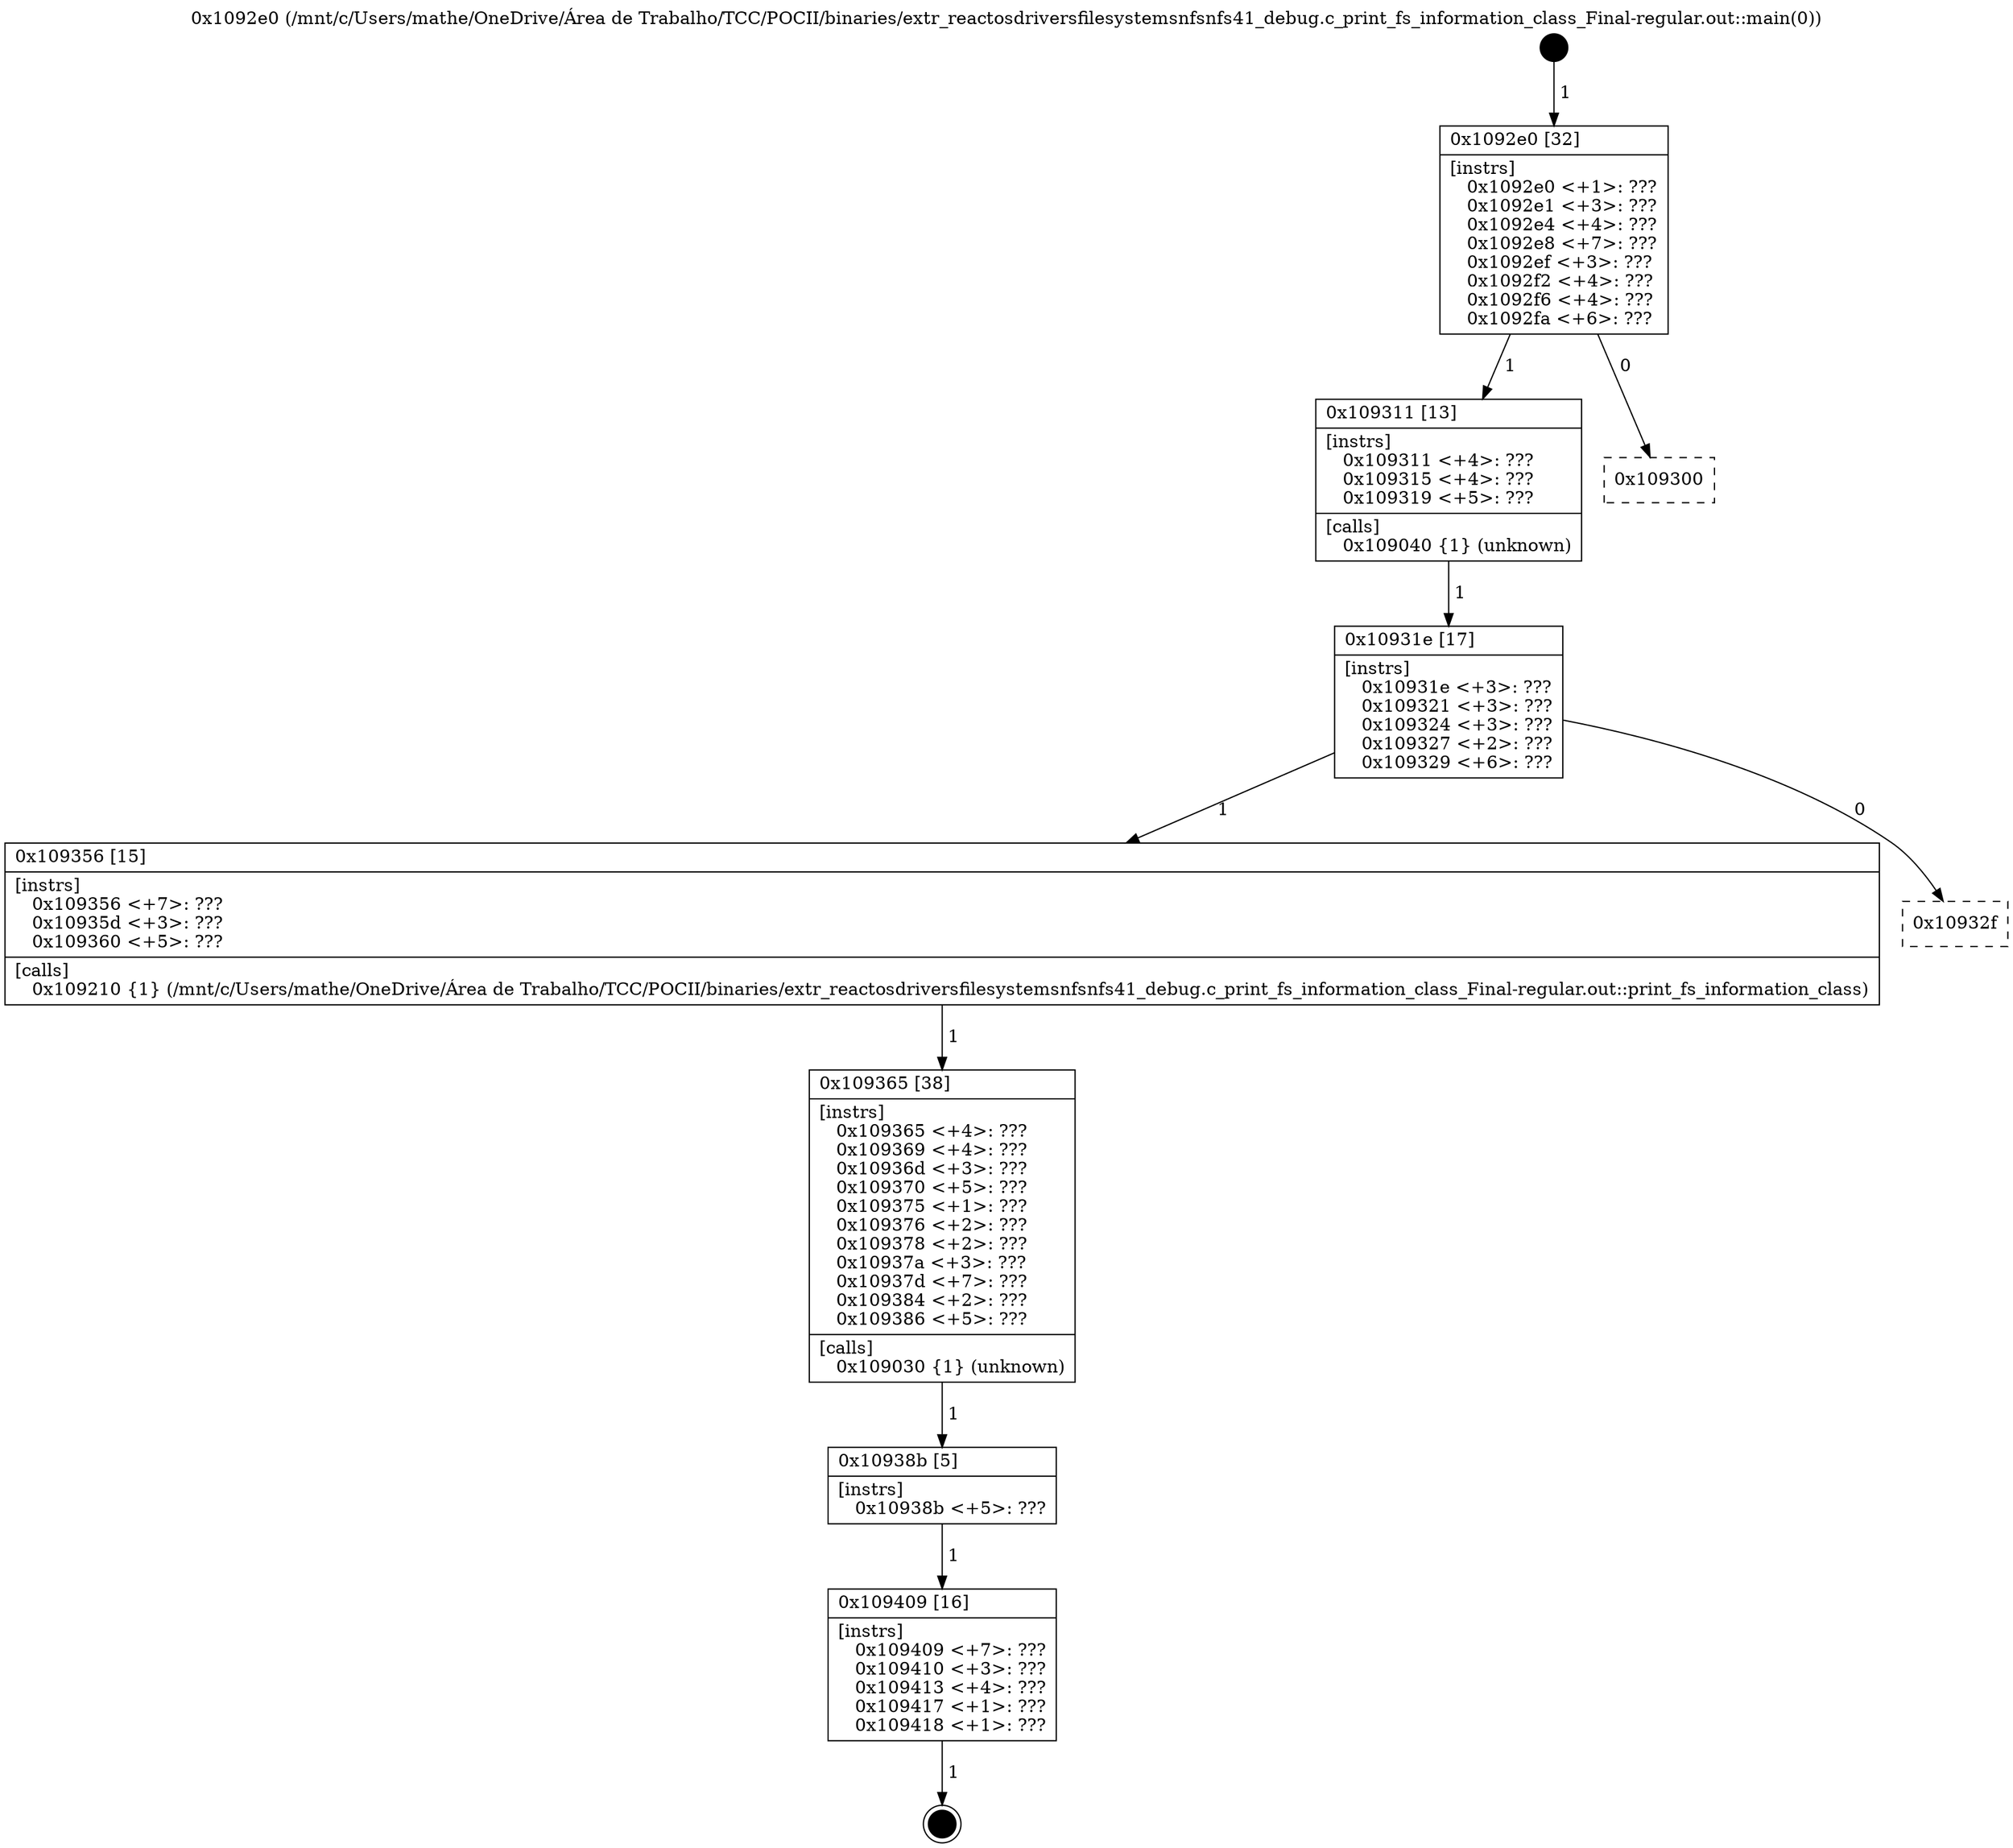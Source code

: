digraph "0x1092e0" {
  label = "0x1092e0 (/mnt/c/Users/mathe/OneDrive/Área de Trabalho/TCC/POCII/binaries/extr_reactosdriversfilesystemsnfsnfs41_debug.c_print_fs_information_class_Final-regular.out::main(0))"
  labelloc = "t"
  node[shape=record]

  Entry [label="",width=0.3,height=0.3,shape=circle,fillcolor=black,style=filled]
  "0x1092e0" [label="{
     0x1092e0 [32]\l
     | [instrs]\l
     &nbsp;&nbsp;0x1092e0 \<+1\>: ???\l
     &nbsp;&nbsp;0x1092e1 \<+3\>: ???\l
     &nbsp;&nbsp;0x1092e4 \<+4\>: ???\l
     &nbsp;&nbsp;0x1092e8 \<+7\>: ???\l
     &nbsp;&nbsp;0x1092ef \<+3\>: ???\l
     &nbsp;&nbsp;0x1092f2 \<+4\>: ???\l
     &nbsp;&nbsp;0x1092f6 \<+4\>: ???\l
     &nbsp;&nbsp;0x1092fa \<+6\>: ???\l
  }"]
  "0x109311" [label="{
     0x109311 [13]\l
     | [instrs]\l
     &nbsp;&nbsp;0x109311 \<+4\>: ???\l
     &nbsp;&nbsp;0x109315 \<+4\>: ???\l
     &nbsp;&nbsp;0x109319 \<+5\>: ???\l
     | [calls]\l
     &nbsp;&nbsp;0x109040 \{1\} (unknown)\l
  }"]
  "0x109300" [label="{
     0x109300\l
  }", style=dashed]
  "0x10931e" [label="{
     0x10931e [17]\l
     | [instrs]\l
     &nbsp;&nbsp;0x10931e \<+3\>: ???\l
     &nbsp;&nbsp;0x109321 \<+3\>: ???\l
     &nbsp;&nbsp;0x109324 \<+3\>: ???\l
     &nbsp;&nbsp;0x109327 \<+2\>: ???\l
     &nbsp;&nbsp;0x109329 \<+6\>: ???\l
  }"]
  "0x109356" [label="{
     0x109356 [15]\l
     | [instrs]\l
     &nbsp;&nbsp;0x109356 \<+7\>: ???\l
     &nbsp;&nbsp;0x10935d \<+3\>: ???\l
     &nbsp;&nbsp;0x109360 \<+5\>: ???\l
     | [calls]\l
     &nbsp;&nbsp;0x109210 \{1\} (/mnt/c/Users/mathe/OneDrive/Área de Trabalho/TCC/POCII/binaries/extr_reactosdriversfilesystemsnfsnfs41_debug.c_print_fs_information_class_Final-regular.out::print_fs_information_class)\l
  }"]
  "0x10932f" [label="{
     0x10932f\l
  }", style=dashed]
  "0x109365" [label="{
     0x109365 [38]\l
     | [instrs]\l
     &nbsp;&nbsp;0x109365 \<+4\>: ???\l
     &nbsp;&nbsp;0x109369 \<+4\>: ???\l
     &nbsp;&nbsp;0x10936d \<+3\>: ???\l
     &nbsp;&nbsp;0x109370 \<+5\>: ???\l
     &nbsp;&nbsp;0x109375 \<+1\>: ???\l
     &nbsp;&nbsp;0x109376 \<+2\>: ???\l
     &nbsp;&nbsp;0x109378 \<+2\>: ???\l
     &nbsp;&nbsp;0x10937a \<+3\>: ???\l
     &nbsp;&nbsp;0x10937d \<+7\>: ???\l
     &nbsp;&nbsp;0x109384 \<+2\>: ???\l
     &nbsp;&nbsp;0x109386 \<+5\>: ???\l
     | [calls]\l
     &nbsp;&nbsp;0x109030 \{1\} (unknown)\l
  }"]
  "0x10938b" [label="{
     0x10938b [5]\l
     | [instrs]\l
     &nbsp;&nbsp;0x10938b \<+5\>: ???\l
  }"]
  "0x109409" [label="{
     0x109409 [16]\l
     | [instrs]\l
     &nbsp;&nbsp;0x109409 \<+7\>: ???\l
     &nbsp;&nbsp;0x109410 \<+3\>: ???\l
     &nbsp;&nbsp;0x109413 \<+4\>: ???\l
     &nbsp;&nbsp;0x109417 \<+1\>: ???\l
     &nbsp;&nbsp;0x109418 \<+1\>: ???\l
  }"]
  Exit [label="",width=0.3,height=0.3,shape=circle,fillcolor=black,style=filled,peripheries=2]
  Entry -> "0x1092e0" [label=" 1"]
  "0x1092e0" -> "0x109311" [label=" 1"]
  "0x1092e0" -> "0x109300" [label=" 0"]
  "0x109311" -> "0x10931e" [label=" 1"]
  "0x10931e" -> "0x109356" [label=" 1"]
  "0x10931e" -> "0x10932f" [label=" 0"]
  "0x109356" -> "0x109365" [label=" 1"]
  "0x109365" -> "0x10938b" [label=" 1"]
  "0x10938b" -> "0x109409" [label=" 1"]
  "0x109409" -> Exit [label=" 1"]
}
